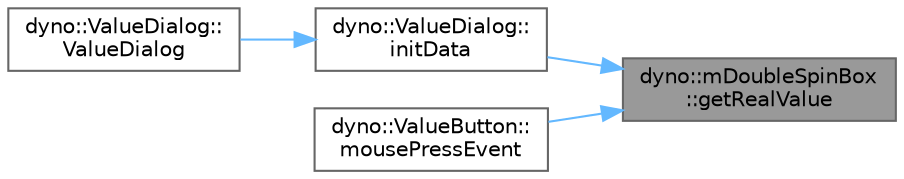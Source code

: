 digraph "dyno::mDoubleSpinBox::getRealValue"
{
 // LATEX_PDF_SIZE
  bgcolor="transparent";
  edge [fontname=Helvetica,fontsize=10,labelfontname=Helvetica,labelfontsize=10];
  node [fontname=Helvetica,fontsize=10,shape=box,height=0.2,width=0.4];
  rankdir="RL";
  Node1 [id="Node000001",label="dyno::mDoubleSpinBox\l::getRealValue",height=0.2,width=0.4,color="gray40", fillcolor="grey60", style="filled", fontcolor="black",tooltip=" "];
  Node1 -> Node2 [id="edge1_Node000001_Node000002",dir="back",color="steelblue1",style="solid",tooltip=" "];
  Node2 [id="Node000002",label="dyno::ValueDialog::\linitData",height=0.2,width=0.4,color="grey40", fillcolor="white", style="filled",URL="$classdyno_1_1_value_dialog.html#a8fddf18da1b2b41482abc27ee2ecea14",tooltip=" "];
  Node2 -> Node3 [id="edge2_Node000002_Node000003",dir="back",color="steelblue1",style="solid",tooltip=" "];
  Node3 [id="Node000003",label="dyno::ValueDialog::\lValueDialog",height=0.2,width=0.4,color="grey40", fillcolor="white", style="filled",URL="$classdyno_1_1_value_dialog.html#a633b78dcc55867f65ffa8282cdbd905d",tooltip=" "];
  Node1 -> Node4 [id="edge3_Node000001_Node000004",dir="back",color="steelblue1",style="solid",tooltip=" "];
  Node4 [id="Node000004",label="dyno::ValueButton::\lmousePressEvent",height=0.2,width=0.4,color="grey40", fillcolor="white", style="filled",URL="$classdyno_1_1_value_button.html#a75c5c4042da79eaff4072a390815719e",tooltip=" "];
}
